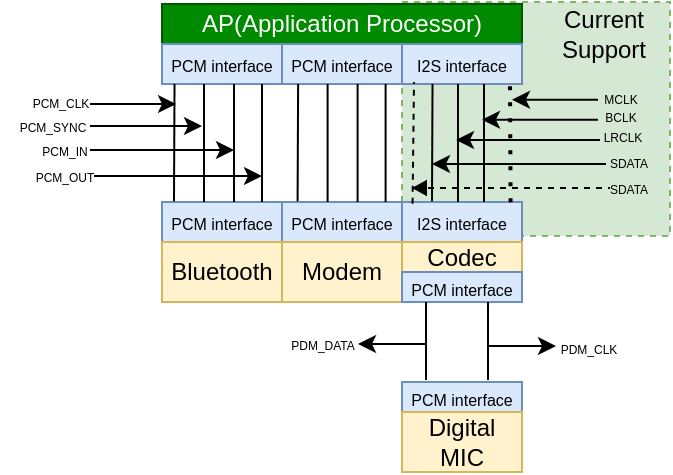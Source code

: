 <mxfile version="24.6.4" type="device">
  <diagram name="第 1 页" id="TKt-eTtoQTsTppCzAv0T">
    <mxGraphModel dx="371" dy="-95" grid="0" gridSize="10" guides="1" tooltips="1" connect="1" arrows="1" fold="1" page="1" pageScale="1" pageWidth="180" pageHeight="170" math="0" shadow="0">
      <root>
        <mxCell id="0" />
        <mxCell id="1" parent="0" />
        <mxCell id="ztH0mcwohvhrIy0uTwNe-1" value="" style="rounded=0;whiteSpace=wrap;html=1;dashed=1;fillColor=#d5e8d4;strokeColor=#82b366;" parent="1" vertex="1">
          <mxGeometry x="276" y="403" width="134" height="117" as="geometry" />
        </mxCell>
        <mxCell id="GzWZY-Msv2qNzVGWO5DV-1" value="AP(Application Processor)" style="rounded=0;whiteSpace=wrap;html=1;fillColor=#008a00;strokeColor=#005700;fontColor=#ffffff;" parent="1" vertex="1">
          <mxGeometry x="156" y="404" width="180" height="20" as="geometry" />
        </mxCell>
        <mxCell id="GzWZY-Msv2qNzVGWO5DV-2" value="&lt;font style=&quot;font-size: 8px;&quot;&gt;PCM interface&lt;/font&gt;" style="rounded=0;whiteSpace=wrap;html=1;fillColor=#dae8fc;strokeColor=#6c8ebf;" parent="1" vertex="1">
          <mxGeometry x="156" y="424" width="60" height="20" as="geometry" />
        </mxCell>
        <mxCell id="GzWZY-Msv2qNzVGWO5DV-3" value="&lt;font style=&quot;font-size: 8px;&quot;&gt;PCM&amp;nbsp;&lt;/font&gt;&lt;span style=&quot;font-size: 8px;&quot;&gt;interface&lt;/span&gt;" style="rounded=0;whiteSpace=wrap;html=1;fillColor=#dae8fc;strokeColor=#6c8ebf;" parent="1" vertex="1">
          <mxGeometry x="216" y="424" width="60" height="20" as="geometry" />
        </mxCell>
        <mxCell id="GzWZY-Msv2qNzVGWO5DV-4" value="&lt;font style=&quot;font-size: 8px;&quot;&gt;I2S&amp;nbsp;&lt;/font&gt;&lt;span style=&quot;font-size: 8px;&quot;&gt;interface&lt;/span&gt;" style="rounded=0;whiteSpace=wrap;html=1;fillColor=#dae8fc;strokeColor=#6c8ebf;" parent="1" vertex="1">
          <mxGeometry x="276" y="424" width="60" height="20" as="geometry" />
        </mxCell>
        <mxCell id="GzWZY-Msv2qNzVGWO5DV-5" value="&lt;font style=&quot;font-size: 8px;&quot;&gt;PCM&amp;nbsp;&lt;/font&gt;&lt;span style=&quot;font-size: 8px;&quot;&gt;interface&lt;/span&gt;" style="rounded=0;whiteSpace=wrap;html=1;fillColor=#dae8fc;strokeColor=#6c8ebf;" parent="1" vertex="1">
          <mxGeometry x="156" y="503" width="60" height="20" as="geometry" />
        </mxCell>
        <mxCell id="GzWZY-Msv2qNzVGWO5DV-6" value="&lt;font style=&quot;font-size: 8px;&quot;&gt;PCM&amp;nbsp;interface&lt;/font&gt;" style="rounded=0;whiteSpace=wrap;html=1;fillColor=#dae8fc;strokeColor=#6c8ebf;" parent="1" vertex="1">
          <mxGeometry x="216" y="503" width="60" height="20" as="geometry" />
        </mxCell>
        <mxCell id="GzWZY-Msv2qNzVGWO5DV-7" value="&lt;font style=&quot;font-size: 8px;&quot;&gt;I2S&amp;nbsp;&lt;/font&gt;&lt;span style=&quot;font-size: 8px;&quot;&gt;interface&lt;/span&gt;" style="rounded=0;whiteSpace=wrap;html=1;fillColor=#dae8fc;strokeColor=#6c8ebf;" parent="1" vertex="1">
          <mxGeometry x="276" y="503" width="60" height="20" as="geometry" />
        </mxCell>
        <mxCell id="GzWZY-Msv2qNzVGWO5DV-8" value="Bluetooth" style="rounded=0;whiteSpace=wrap;html=1;fillColor=#fff2cc;strokeColor=#d6b656;" parent="1" vertex="1">
          <mxGeometry x="156" y="523" width="60" height="30" as="geometry" />
        </mxCell>
        <mxCell id="GzWZY-Msv2qNzVGWO5DV-9" value="Modem" style="rounded=0;whiteSpace=wrap;html=1;fillColor=#fff2cc;strokeColor=#d6b656;" parent="1" vertex="1">
          <mxGeometry x="216" y="523" width="60" height="30" as="geometry" />
        </mxCell>
        <mxCell id="GzWZY-Msv2qNzVGWO5DV-10" value="Codec&lt;div&gt;&lt;br&gt;&lt;/div&gt;" style="rounded=0;whiteSpace=wrap;html=1;fillColor=#fff2cc;strokeColor=#d6b656;" parent="1" vertex="1">
          <mxGeometry x="276" y="523" width="60" height="30" as="geometry" />
        </mxCell>
        <mxCell id="GzWZY-Msv2qNzVGWO5DV-11" value="&lt;font style=&quot;font-size: 8px;&quot;&gt;PCM&amp;nbsp;&lt;/font&gt;&lt;span style=&quot;font-size: 8px;&quot;&gt;interface&lt;/span&gt;" style="rounded=0;whiteSpace=wrap;html=1;fillColor=#dae8fc;strokeColor=#6c8ebf;" parent="1" vertex="1">
          <mxGeometry x="276" y="538" width="60" height="15" as="geometry" />
        </mxCell>
        <mxCell id="GzWZY-Msv2qNzVGWO5DV-12" value="&lt;font style=&quot;font-size: 8px;&quot;&gt;PCM&amp;nbsp;&lt;/font&gt;&lt;span style=&quot;font-size: 8px;&quot;&gt;interface&lt;/span&gt;" style="rounded=0;whiteSpace=wrap;html=1;fillColor=#dae8fc;strokeColor=#6c8ebf;" parent="1" vertex="1">
          <mxGeometry x="276" y="593" width="60" height="15" as="geometry" />
        </mxCell>
        <mxCell id="GzWZY-Msv2qNzVGWO5DV-13" value="Digital MIC" style="rounded=0;whiteSpace=wrap;html=1;fillColor=#fff2cc;strokeColor=#d6b656;" parent="1" vertex="1">
          <mxGeometry x="276" y="608" width="60" height="30" as="geometry" />
        </mxCell>
        <mxCell id="GzWZY-Msv2qNzVGWO5DV-14" value="" style="endArrow=none;html=1;rounded=0;exitX=0.129;exitY=-0.018;exitDx=0;exitDy=0;exitPerimeter=0;" parent="1" edge="1">
          <mxGeometry width="50" height="50" relative="1" as="geometry">
            <mxPoint x="162" y="502.64" as="sourcePoint" />
            <mxPoint x="162.26" y="444" as="targetPoint" />
          </mxGeometry>
        </mxCell>
        <mxCell id="GzWZY-Msv2qNzVGWO5DV-15" value="" style="endArrow=none;html=1;rounded=0;exitX=0.129;exitY=-0.018;exitDx=0;exitDy=0;exitPerimeter=0;" parent="1" edge="1">
          <mxGeometry width="50" height="50" relative="1" as="geometry">
            <mxPoint x="177" y="503" as="sourcePoint" />
            <mxPoint x="177" y="444" as="targetPoint" />
          </mxGeometry>
        </mxCell>
        <mxCell id="GzWZY-Msv2qNzVGWO5DV-16" value="" style="endArrow=none;html=1;rounded=0;exitX=0.129;exitY=-0.018;exitDx=0;exitDy=0;exitPerimeter=0;" parent="1" edge="1">
          <mxGeometry width="50" height="50" relative="1" as="geometry">
            <mxPoint x="192" y="503" as="sourcePoint" />
            <mxPoint x="192" y="444" as="targetPoint" />
          </mxGeometry>
        </mxCell>
        <mxCell id="GzWZY-Msv2qNzVGWO5DV-17" value="" style="endArrow=none;html=1;rounded=0;exitX=0.129;exitY=-0.018;exitDx=0;exitDy=0;exitPerimeter=0;" parent="1" edge="1">
          <mxGeometry width="50" height="50" relative="1" as="geometry">
            <mxPoint x="206" y="503" as="sourcePoint" />
            <mxPoint x="206" y="444" as="targetPoint" />
          </mxGeometry>
        </mxCell>
        <mxCell id="GzWZY-Msv2qNzVGWO5DV-18" value="" style="endArrow=none;html=1;rounded=0;exitX=0.129;exitY=-0.018;exitDx=0;exitDy=0;exitPerimeter=0;" parent="1" edge="1">
          <mxGeometry width="50" height="50" relative="1" as="geometry">
            <mxPoint x="223.8" y="502.64" as="sourcePoint" />
            <mxPoint x="224.06" y="444" as="targetPoint" />
          </mxGeometry>
        </mxCell>
        <mxCell id="GzWZY-Msv2qNzVGWO5DV-19" value="" style="endArrow=none;html=1;rounded=0;exitX=0.129;exitY=-0.018;exitDx=0;exitDy=0;exitPerimeter=0;" parent="1" edge="1">
          <mxGeometry width="50" height="50" relative="1" as="geometry">
            <mxPoint x="238.8" y="503" as="sourcePoint" />
            <mxPoint x="238.8" y="444" as="targetPoint" />
          </mxGeometry>
        </mxCell>
        <mxCell id="GzWZY-Msv2qNzVGWO5DV-20" value="" style="endArrow=none;html=1;rounded=0;exitX=0.129;exitY=-0.018;exitDx=0;exitDy=0;exitPerimeter=0;" parent="1" edge="1">
          <mxGeometry width="50" height="50" relative="1" as="geometry">
            <mxPoint x="253.8" y="503" as="sourcePoint" />
            <mxPoint x="253.8" y="444" as="targetPoint" />
          </mxGeometry>
        </mxCell>
        <mxCell id="GzWZY-Msv2qNzVGWO5DV-21" value="" style="endArrow=none;html=1;rounded=0;exitX=0.129;exitY=-0.018;exitDx=0;exitDy=0;exitPerimeter=0;" parent="1" edge="1">
          <mxGeometry width="50" height="50" relative="1" as="geometry">
            <mxPoint x="267.8" y="503" as="sourcePoint" />
            <mxPoint x="267.8" y="444" as="targetPoint" />
          </mxGeometry>
        </mxCell>
        <mxCell id="GzWZY-Msv2qNzVGWO5DV-22" value="" style="endArrow=none;html=1;rounded=0;exitX=0.129;exitY=-0.018;exitDx=0;exitDy=0;exitPerimeter=0;" parent="1" edge="1">
          <mxGeometry width="50" height="50" relative="1" as="geometry">
            <mxPoint x="291" y="502.64" as="sourcePoint" />
            <mxPoint x="291.26" y="444" as="targetPoint" />
          </mxGeometry>
        </mxCell>
        <mxCell id="GzWZY-Msv2qNzVGWO5DV-23" value="" style="endArrow=none;html=1;rounded=0;exitX=0.129;exitY=-0.018;exitDx=0;exitDy=0;exitPerimeter=0;" parent="1" edge="1">
          <mxGeometry width="50" height="50" relative="1" as="geometry">
            <mxPoint x="304" y="503" as="sourcePoint" />
            <mxPoint x="304" y="444" as="targetPoint" />
          </mxGeometry>
        </mxCell>
        <mxCell id="GzWZY-Msv2qNzVGWO5DV-24" value="" style="endArrow=none;html=1;rounded=0;exitX=0.129;exitY=-0.018;exitDx=0;exitDy=0;exitPerimeter=0;" parent="1" edge="1">
          <mxGeometry width="50" height="50" relative="1" as="geometry">
            <mxPoint x="317" y="503" as="sourcePoint" />
            <mxPoint x="317" y="444" as="targetPoint" />
          </mxGeometry>
        </mxCell>
        <mxCell id="GzWZY-Msv2qNzVGWO5DV-27" value="&lt;font style=&quot;font-size: 6px;&quot;&gt;PCM_CLK&lt;/font&gt;" style="text;html=1;align=center;verticalAlign=middle;resizable=0;points=[];autosize=1;strokeColor=none;fillColor=none;" parent="1" vertex="1">
          <mxGeometry x="82" y="439" width="46" height="26" as="geometry" />
        </mxCell>
        <mxCell id="GzWZY-Msv2qNzVGWO5DV-31" value="" style="endArrow=classic;html=1;rounded=0;" parent="1" edge="1">
          <mxGeometry width="50" height="50" relative="1" as="geometry">
            <mxPoint x="120" y="465" as="sourcePoint" />
            <mxPoint x="176" y="465" as="targetPoint" />
          </mxGeometry>
        </mxCell>
        <mxCell id="GzWZY-Msv2qNzVGWO5DV-33" value="&lt;font style=&quot;font-size: 6px;&quot;&gt;PCM_SYNC&lt;/font&gt;" style="text;html=1;align=center;verticalAlign=middle;resizable=0;points=[];autosize=1;strokeColor=none;fillColor=none;" parent="1" vertex="1">
          <mxGeometry x="75" y="451" width="51" height="26" as="geometry" />
        </mxCell>
        <mxCell id="GzWZY-Msv2qNzVGWO5DV-34" value="" style="endArrow=classic;html=1;rounded=0;" parent="1" edge="1">
          <mxGeometry width="50" height="50" relative="1" as="geometry">
            <mxPoint x="120" y="477" as="sourcePoint" />
            <mxPoint x="192" y="477" as="targetPoint" />
          </mxGeometry>
        </mxCell>
        <mxCell id="GzWZY-Msv2qNzVGWO5DV-35" value="&lt;font style=&quot;font-size: 6px;&quot;&gt;PCM_IN&lt;/font&gt;" style="edgeLabel;html=1;align=center;verticalAlign=middle;resizable=0;points=[];" parent="GzWZY-Msv2qNzVGWO5DV-34" vertex="1" connectable="0">
          <mxGeometry x="-0.921" y="-1" relative="1" as="geometry">
            <mxPoint x="-16" y="-2" as="offset" />
          </mxGeometry>
        </mxCell>
        <mxCell id="GzWZY-Msv2qNzVGWO5DV-36" value="" style="endArrow=classic;html=1;rounded=0;" parent="1" edge="1">
          <mxGeometry width="50" height="50" relative="1" as="geometry">
            <mxPoint x="119" y="490" as="sourcePoint" />
            <mxPoint x="206" y="490" as="targetPoint" />
          </mxGeometry>
        </mxCell>
        <mxCell id="GzWZY-Msv2qNzVGWO5DV-37" value="&lt;font style=&quot;font-size: 6px;&quot;&gt;PCM_OUT&lt;/font&gt;" style="edgeLabel;html=1;align=center;verticalAlign=middle;resizable=0;points=[];" parent="GzWZY-Msv2qNzVGWO5DV-36" vertex="1" connectable="0">
          <mxGeometry x="-0.921" y="-1" relative="1" as="geometry">
            <mxPoint x="-16" y="-2" as="offset" />
          </mxGeometry>
        </mxCell>
        <mxCell id="GzWZY-Msv2qNzVGWO5DV-38" value="" style="endArrow=classic;html=1;rounded=0;" parent="1" edge="1">
          <mxGeometry width="50" height="50" relative="1" as="geometry">
            <mxPoint x="120" y="454" as="sourcePoint" />
            <mxPoint x="163" y="454" as="targetPoint" />
          </mxGeometry>
        </mxCell>
        <mxCell id="GzWZY-Msv2qNzVGWO5DV-40" value="" style="endArrow=classic;html=1;rounded=0;" parent="1" edge="1">
          <mxGeometry width="50" height="50" relative="1" as="geometry">
            <mxPoint x="374" y="451.83" as="sourcePoint" />
            <mxPoint x="331" y="451.83" as="targetPoint" />
          </mxGeometry>
        </mxCell>
        <mxCell id="GzWZY-Msv2qNzVGWO5DV-41" value="&lt;font style=&quot;font-size: 6px;&quot;&gt;MCLK&lt;/font&gt;" style="text;html=1;align=center;verticalAlign=middle;resizable=0;points=[];autosize=1;strokeColor=none;fillColor=none;" parent="1" vertex="1">
          <mxGeometry x="367" y="437" width="35" height="26" as="geometry" />
        </mxCell>
        <mxCell id="GzWZY-Msv2qNzVGWO5DV-42" value="" style="endArrow=classic;html=1;rounded=0;" parent="1" edge="1">
          <mxGeometry width="50" height="50" relative="1" as="geometry">
            <mxPoint x="374" y="461.83" as="sourcePoint" />
            <mxPoint x="316" y="461.83" as="targetPoint" />
          </mxGeometry>
        </mxCell>
        <mxCell id="GzWZY-Msv2qNzVGWO5DV-43" value="" style="endArrow=none;dashed=1;html=1;dashPattern=1 3;strokeWidth=2;rounded=0;entryX=0.832;entryY=0.981;entryDx=0;entryDy=0;entryPerimeter=0;exitX=0.837;exitY=-0.011;exitDx=0;exitDy=0;exitPerimeter=0;" parent="1" edge="1">
          <mxGeometry width="50" height="50" relative="1" as="geometry">
            <mxPoint x="330.3" y="503.16" as="sourcePoint" />
            <mxPoint x="330.0" y="444.0" as="targetPoint" />
          </mxGeometry>
        </mxCell>
        <mxCell id="GzWZY-Msv2qNzVGWO5DV-47" value="" style="endArrow=classic;html=1;rounded=0;" parent="1" edge="1">
          <mxGeometry width="50" height="50" relative="1" as="geometry">
            <mxPoint x="375" y="472" as="sourcePoint" />
            <mxPoint x="303" y="472" as="targetPoint" />
          </mxGeometry>
        </mxCell>
        <mxCell id="GzWZY-Msv2qNzVGWO5DV-49" value="" style="endArrow=classic;html=1;rounded=0;" parent="1" edge="1">
          <mxGeometry width="50" height="50" relative="1" as="geometry">
            <mxPoint x="378" y="484" as="sourcePoint" />
            <mxPoint x="291" y="484" as="targetPoint" />
          </mxGeometry>
        </mxCell>
        <mxCell id="GzWZY-Msv2qNzVGWO5DV-51" value="" style="endArrow=none;dashed=1;html=1;rounded=0;" parent="1" edge="1">
          <mxGeometry width="50" height="50" relative="1" as="geometry">
            <mxPoint x="283" y="496" as="sourcePoint" />
            <mxPoint x="380" y="496" as="targetPoint" />
          </mxGeometry>
        </mxCell>
        <mxCell id="GzWZY-Msv2qNzVGWO5DV-52" value="" style="endArrow=none;dashed=1;html=1;rounded=0;exitX=0.088;exitY=0.043;exitDx=0;exitDy=0;exitPerimeter=0;" parent="1" source="GzWZY-Msv2qNzVGWO5DV-7" edge="1">
          <mxGeometry width="50" height="50" relative="1" as="geometry">
            <mxPoint x="232" y="493" as="sourcePoint" />
            <mxPoint x="282" y="443" as="targetPoint" />
          </mxGeometry>
        </mxCell>
        <mxCell id="GzWZY-Msv2qNzVGWO5DV-57" value="" style="shape=mxgraph.arrows2.wedgeArrow;html=1;bendable=0;startWidth=3.333;fillColor=strokeColor;defaultFillColor=invert;defaultGradientColor=invert;rounded=0;" parent="1" edge="1">
          <mxGeometry width="100" height="100" relative="1" as="geometry">
            <mxPoint x="288" y="496" as="sourcePoint" />
            <mxPoint x="282" y="496" as="targetPoint" />
          </mxGeometry>
        </mxCell>
        <mxCell id="GzWZY-Msv2qNzVGWO5DV-59" value="" style="endArrow=none;html=1;rounded=0;" parent="1" edge="1">
          <mxGeometry width="50" height="50" relative="1" as="geometry">
            <mxPoint x="288" y="592" as="sourcePoint" />
            <mxPoint x="288" y="553" as="targetPoint" />
          </mxGeometry>
        </mxCell>
        <mxCell id="GzWZY-Msv2qNzVGWO5DV-60" value="" style="endArrow=none;html=1;rounded=0;" parent="1" edge="1">
          <mxGeometry width="50" height="50" relative="1" as="geometry">
            <mxPoint x="319" y="592" as="sourcePoint" />
            <mxPoint x="319" y="553" as="targetPoint" />
          </mxGeometry>
        </mxCell>
        <mxCell id="GzWZY-Msv2qNzVGWO5DV-61" value="" style="endArrow=classic;html=1;rounded=0;" parent="1" edge="1">
          <mxGeometry width="50" height="50" relative="1" as="geometry">
            <mxPoint x="288" y="574" as="sourcePoint" />
            <mxPoint x="254" y="574" as="targetPoint" />
          </mxGeometry>
        </mxCell>
        <mxCell id="GzWZY-Msv2qNzVGWO5DV-62" value="&lt;font style=&quot;font-size: 6px;&quot;&gt;PDM_DATA&lt;/font&gt;" style="text;html=1;align=center;verticalAlign=middle;resizable=0;points=[];autosize=1;strokeColor=none;fillColor=none;" parent="1" vertex="1">
          <mxGeometry x="211" y="560" width="50" height="26" as="geometry" />
        </mxCell>
        <mxCell id="GzWZY-Msv2qNzVGWO5DV-63" value="" style="endArrow=classic;html=1;rounded=0;" parent="1" edge="1">
          <mxGeometry width="50" height="50" relative="1" as="geometry">
            <mxPoint x="319" y="575" as="sourcePoint" />
            <mxPoint x="353" y="575" as="targetPoint" />
          </mxGeometry>
        </mxCell>
        <mxCell id="GzWZY-Msv2qNzVGWO5DV-64" value="&lt;font style=&quot;font-size: 6px;&quot;&gt;PDM_CLK&lt;/font&gt;" style="edgeLabel;html=1;align=center;verticalAlign=middle;resizable=0;points=[];" parent="GzWZY-Msv2qNzVGWO5DV-63" vertex="1" connectable="0">
          <mxGeometry x="0.096" y="-1" relative="1" as="geometry">
            <mxPoint x="31" y="-1" as="offset" />
          </mxGeometry>
        </mxCell>
        <mxCell id="k2e7wpfVkuBNCgIA9N5j-2" value="Current Support" style="text;html=1;align=center;verticalAlign=middle;whiteSpace=wrap;rounded=0;fillColor=none;strokeColor=none;" parent="1" vertex="1">
          <mxGeometry x="347" y="404" width="60" height="30" as="geometry" />
        </mxCell>
        <mxCell id="ztH0mcwohvhrIy0uTwNe-4" value="&lt;font style=&quot;font-size: 6px;&quot;&gt;BCLK&lt;/font&gt;" style="text;html=1;align=center;verticalAlign=middle;resizable=0;points=[];autosize=1;strokeColor=none;fillColor=none;" parent="1" vertex="1">
          <mxGeometry x="368" y="446" width="34" height="26" as="geometry" />
        </mxCell>
        <mxCell id="ztH0mcwohvhrIy0uTwNe-5" value="&lt;font style=&quot;font-size: 6px;&quot;&gt;LRCLK&lt;/font&gt;" style="text;html=1;align=center;verticalAlign=middle;resizable=0;points=[];autosize=1;strokeColor=none;fillColor=none;" parent="1" vertex="1">
          <mxGeometry x="367" y="456" width="37" height="26" as="geometry" />
        </mxCell>
        <mxCell id="ztH0mcwohvhrIy0uTwNe-7" value="&lt;font style=&quot;font-size: 6px;&quot;&gt;SDATA&lt;/font&gt;" style="text;html=1;align=center;verticalAlign=middle;resizable=0;points=[];autosize=1;strokeColor=none;fillColor=none;" parent="1" vertex="1">
          <mxGeometry x="370" y="469" width="37" height="26" as="geometry" />
        </mxCell>
        <mxCell id="ztH0mcwohvhrIy0uTwNe-8" value="&lt;font style=&quot;font-size: 6px;&quot;&gt;SDATA&lt;/font&gt;" style="text;html=1;align=center;verticalAlign=middle;resizable=0;points=[];autosize=1;strokeColor=none;fillColor=none;" parent="1" vertex="1">
          <mxGeometry x="370" y="482" width="37" height="26" as="geometry" />
        </mxCell>
      </root>
    </mxGraphModel>
  </diagram>
</mxfile>
